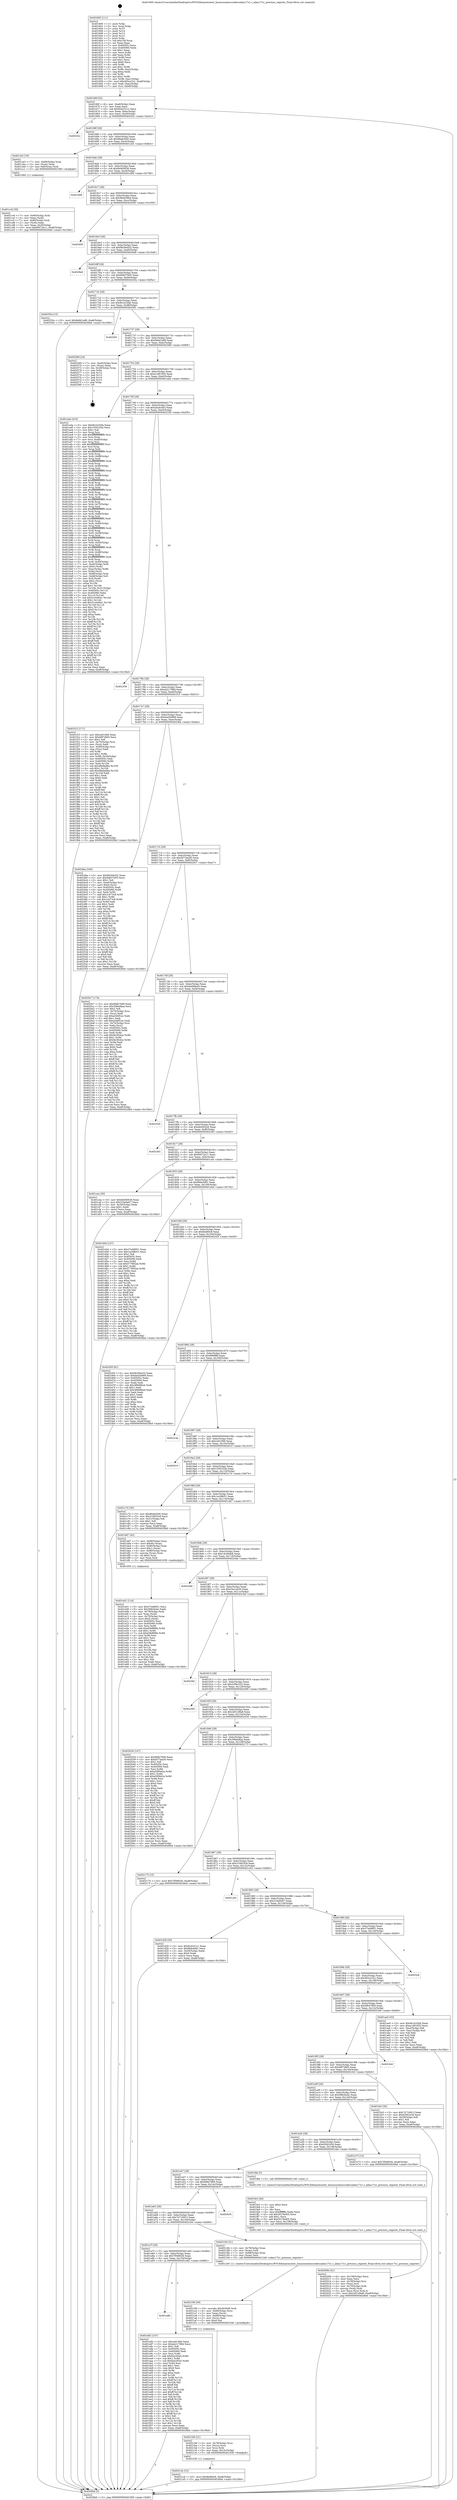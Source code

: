 digraph "0x401600" {
  label = "0x401600 (/mnt/c/Users/mathe/Desktop/tcc/POCII/binaries/extr_linuxsoundsoccodecsadau17x1.c_adau17x1_precious_register_Final-ollvm.out::main(0))"
  labelloc = "t"
  node[shape=record]

  Entry [label="",width=0.3,height=0.3,shape=circle,fillcolor=black,style=filled]
  "0x40166f" [label="{
     0x40166f [32]\l
     | [instrs]\l
     &nbsp;&nbsp;0x40166f \<+6\>: mov -0xa8(%rbp),%eax\l
     &nbsp;&nbsp;0x401675 \<+2\>: mov %eax,%ecx\l
     &nbsp;&nbsp;0x401677 \<+6\>: sub $0x82d331c1,%ecx\l
     &nbsp;&nbsp;0x40167d \<+6\>: mov %eax,-0xbc(%rbp)\l
     &nbsp;&nbsp;0x401683 \<+6\>: mov %ecx,-0xc0(%rbp)\l
     &nbsp;&nbsp;0x401689 \<+6\>: je 000000000040243c \<main+0xe3c\>\l
  }"]
  "0x40243c" [label="{
     0x40243c\l
  }", style=dashed]
  "0x40168f" [label="{
     0x40168f [28]\l
     | [instrs]\l
     &nbsp;&nbsp;0x40168f \<+5\>: jmp 0000000000401694 \<main+0x94\>\l
     &nbsp;&nbsp;0x401694 \<+6\>: mov -0xbc(%rbp),%eax\l
     &nbsp;&nbsp;0x40169a \<+5\>: sub $0x86a6c640,%eax\l
     &nbsp;&nbsp;0x40169f \<+6\>: mov %eax,-0xc4(%rbp)\l
     &nbsp;&nbsp;0x4016a5 \<+6\>: je 0000000000401cb3 \<main+0x6b3\>\l
  }"]
  Exit [label="",width=0.3,height=0.3,shape=circle,fillcolor=black,style=filled,peripheries=2]
  "0x401cb3" [label="{
     0x401cb3 [19]\l
     | [instrs]\l
     &nbsp;&nbsp;0x401cb3 \<+7\>: mov -0x98(%rbp),%rax\l
     &nbsp;&nbsp;0x401cba \<+3\>: mov (%rax),%rax\l
     &nbsp;&nbsp;0x401cbd \<+4\>: mov 0x8(%rax),%rdi\l
     &nbsp;&nbsp;0x401cc1 \<+5\>: call 0000000000401060 \<atoi@plt\>\l
     | [calls]\l
     &nbsp;&nbsp;0x401060 \{1\} (unknown)\l
  }"]
  "0x4016ab" [label="{
     0x4016ab [28]\l
     | [instrs]\l
     &nbsp;&nbsp;0x4016ab \<+5\>: jmp 00000000004016b0 \<main+0xb0\>\l
     &nbsp;&nbsp;0x4016b0 \<+6\>: mov -0xbc(%rbp),%eax\l
     &nbsp;&nbsp;0x4016b6 \<+5\>: sub $0x8d400636,%eax\l
     &nbsp;&nbsp;0x4016bb \<+6\>: mov %eax,-0xc8(%rbp)\l
     &nbsp;&nbsp;0x4016c1 \<+6\>: je 0000000000401d08 \<main+0x708\>\l
  }"]
  "0x4021cb" [label="{
     0x4021cb [15]\l
     | [instrs]\l
     &nbsp;&nbsp;0x4021cb \<+10\>: movl $0x8ed60c8,-0xa8(%rbp)\l
     &nbsp;&nbsp;0x4021d5 \<+5\>: jmp 00000000004026bd \<main+0x10bd\>\l
  }"]
  "0x401d08" [label="{
     0x401d08\l
  }", style=dashed]
  "0x4016c7" [label="{
     0x4016c7 [28]\l
     | [instrs]\l
     &nbsp;&nbsp;0x4016c7 \<+5\>: jmp 00000000004016cc \<main+0xcc\>\l
     &nbsp;&nbsp;0x4016cc \<+6\>: mov -0xbc(%rbp),%eax\l
     &nbsp;&nbsp;0x4016d2 \<+5\>: sub $0x964d3b64,%eax\l
     &nbsp;&nbsp;0x4016d7 \<+6\>: mov %eax,-0xcc(%rbp)\l
     &nbsp;&nbsp;0x4016dd \<+6\>: je 000000000040265f \<main+0x105f\>\l
  }"]
  "0x4021b6" [label="{
     0x4021b6 [21]\l
     | [instrs]\l
     &nbsp;&nbsp;0x4021b6 \<+4\>: mov -0x78(%rbp),%rcx\l
     &nbsp;&nbsp;0x4021ba \<+3\>: mov (%rcx),%rcx\l
     &nbsp;&nbsp;0x4021bd \<+3\>: mov %rcx,%rdi\l
     &nbsp;&nbsp;0x4021c0 \<+6\>: mov %eax,-0x15c(%rbp)\l
     &nbsp;&nbsp;0x4021c6 \<+5\>: call 0000000000401030 \<free@plt\>\l
     | [calls]\l
     &nbsp;&nbsp;0x401030 \{1\} (unknown)\l
  }"]
  "0x40265f" [label="{
     0x40265f\l
  }", style=dashed]
  "0x4016e3" [label="{
     0x4016e3 [28]\l
     | [instrs]\l
     &nbsp;&nbsp;0x4016e3 \<+5\>: jmp 00000000004016e8 \<main+0xe8\>\l
     &nbsp;&nbsp;0x4016e8 \<+6\>: mov -0xbc(%rbp),%eax\l
     &nbsp;&nbsp;0x4016ee \<+5\>: sub $0x9b394432,%eax\l
     &nbsp;&nbsp;0x4016f3 \<+6\>: mov %eax,-0xd0(%rbp)\l
     &nbsp;&nbsp;0x4016f9 \<+6\>: je 00000000004026a6 \<main+0x10a6\>\l
  }"]
  "0x402199" [label="{
     0x402199 [29]\l
     | [instrs]\l
     &nbsp;&nbsp;0x402199 \<+10\>: movabs $0x4030d6,%rdi\l
     &nbsp;&nbsp;0x4021a3 \<+4\>: mov -0x68(%rbp),%rcx\l
     &nbsp;&nbsp;0x4021a7 \<+2\>: mov %eax,(%rcx)\l
     &nbsp;&nbsp;0x4021a9 \<+4\>: mov -0x68(%rbp),%rcx\l
     &nbsp;&nbsp;0x4021ad \<+2\>: mov (%rcx),%esi\l
     &nbsp;&nbsp;0x4021af \<+2\>: mov $0x0,%al\l
     &nbsp;&nbsp;0x4021b1 \<+5\>: call 0000000000401040 \<printf@plt\>\l
     | [calls]\l
     &nbsp;&nbsp;0x401040 \{1\} (unknown)\l
  }"]
  "0x4026a6" [label="{
     0x4026a6\l
  }", style=dashed]
  "0x4016ff" [label="{
     0x4016ff [28]\l
     | [instrs]\l
     &nbsp;&nbsp;0x4016ff \<+5\>: jmp 0000000000401704 \<main+0x104\>\l
     &nbsp;&nbsp;0x401704 \<+6\>: mov -0xbc(%rbp),%eax\l
     &nbsp;&nbsp;0x40170a \<+5\>: sub $0x9d637b05,%eax\l
     &nbsp;&nbsp;0x40170f \<+6\>: mov %eax,-0xd4(%rbp)\l
     &nbsp;&nbsp;0x401715 \<+6\>: je 000000000040255a \<main+0xf5a\>\l
  }"]
  "0x40200b" [label="{
     0x40200b [41]\l
     | [instrs]\l
     &nbsp;&nbsp;0x40200b \<+6\>: mov -0x158(%rbp),%ecx\l
     &nbsp;&nbsp;0x402011 \<+3\>: imul %eax,%ecx\l
     &nbsp;&nbsp;0x402014 \<+4\>: mov -0x78(%rbp),%rsi\l
     &nbsp;&nbsp;0x402018 \<+3\>: mov (%rsi),%rsi\l
     &nbsp;&nbsp;0x40201b \<+4\>: mov -0x70(%rbp),%rdi\l
     &nbsp;&nbsp;0x40201f \<+3\>: movslq (%rdi),%rdi\l
     &nbsp;&nbsp;0x402022 \<+3\>: mov %ecx,(%rsi,%rdi,4)\l
     &nbsp;&nbsp;0x402025 \<+10\>: movl $0x2d51d9a8,-0xa8(%rbp)\l
     &nbsp;&nbsp;0x40202f \<+5\>: jmp 00000000004026bd \<main+0x10bd\>\l
  }"]
  "0x40255a" [label="{
     0x40255a [15]\l
     | [instrs]\l
     &nbsp;&nbsp;0x40255a \<+10\>: movl $0x9e9d1a98,-0xa8(%rbp)\l
     &nbsp;&nbsp;0x402564 \<+5\>: jmp 00000000004026bd \<main+0x10bd\>\l
  }"]
  "0x40171b" [label="{
     0x40171b [28]\l
     | [instrs]\l
     &nbsp;&nbsp;0x40171b \<+5\>: jmp 0000000000401720 \<main+0x120\>\l
     &nbsp;&nbsp;0x401720 \<+6\>: mov -0xbc(%rbp),%eax\l
     &nbsp;&nbsp;0x401726 \<+5\>: sub $0x9e1b32bb,%eax\l
     &nbsp;&nbsp;0x40172b \<+6\>: mov %eax,-0xd8(%rbp)\l
     &nbsp;&nbsp;0x401731 \<+6\>: je 0000000000402581 \<main+0xf81\>\l
  }"]
  "0x401fe3" [label="{
     0x401fe3 [40]\l
     | [instrs]\l
     &nbsp;&nbsp;0x401fe3 \<+5\>: mov $0x2,%ecx\l
     &nbsp;&nbsp;0x401fe8 \<+1\>: cltd\l
     &nbsp;&nbsp;0x401fe9 \<+2\>: idiv %ecx\l
     &nbsp;&nbsp;0x401feb \<+6\>: imul $0xfffffffe,%edx,%ecx\l
     &nbsp;&nbsp;0x401ff1 \<+6\>: sub $0x5015bd05,%ecx\l
     &nbsp;&nbsp;0x401ff7 \<+3\>: add $0x1,%ecx\l
     &nbsp;&nbsp;0x401ffa \<+6\>: add $0x5015bd05,%ecx\l
     &nbsp;&nbsp;0x402000 \<+6\>: mov %ecx,-0x158(%rbp)\l
     &nbsp;&nbsp;0x402006 \<+5\>: call 0000000000401160 \<next_i\>\l
     | [calls]\l
     &nbsp;&nbsp;0x401160 \{1\} (/mnt/c/Users/mathe/Desktop/tcc/POCII/binaries/extr_linuxsoundsoccodecsadau17x1.c_adau17x1_precious_register_Final-ollvm.out::next_i)\l
  }"]
  "0x402581" [label="{
     0x402581\l
  }", style=dashed]
  "0x401737" [label="{
     0x401737 [28]\l
     | [instrs]\l
     &nbsp;&nbsp;0x401737 \<+5\>: jmp 000000000040173c \<main+0x13c\>\l
     &nbsp;&nbsp;0x40173c \<+6\>: mov -0xbc(%rbp),%eax\l
     &nbsp;&nbsp;0x401742 \<+5\>: sub $0x9e9d1a98,%eax\l
     &nbsp;&nbsp;0x401747 \<+6\>: mov %eax,-0xdc(%rbp)\l
     &nbsp;&nbsp;0x40174d \<+6\>: je 0000000000402569 \<main+0xf69\>\l
  }"]
  "0x401a9b" [label="{
     0x401a9b\l
  }", style=dashed]
  "0x402569" [label="{
     0x402569 [24]\l
     | [instrs]\l
     &nbsp;&nbsp;0x402569 \<+7\>: mov -0xa0(%rbp),%rax\l
     &nbsp;&nbsp;0x402570 \<+2\>: mov (%rax),%eax\l
     &nbsp;&nbsp;0x402572 \<+4\>: lea -0x28(%rbp),%rsp\l
     &nbsp;&nbsp;0x402576 \<+1\>: pop %rbx\l
     &nbsp;&nbsp;0x402577 \<+2\>: pop %r12\l
     &nbsp;&nbsp;0x402579 \<+2\>: pop %r13\l
     &nbsp;&nbsp;0x40257b \<+2\>: pop %r14\l
     &nbsp;&nbsp;0x40257d \<+2\>: pop %r15\l
     &nbsp;&nbsp;0x40257f \<+1\>: pop %rbp\l
     &nbsp;&nbsp;0x402580 \<+1\>: ret\l
  }"]
  "0x401753" [label="{
     0x401753 [28]\l
     | [instrs]\l
     &nbsp;&nbsp;0x401753 \<+5\>: jmp 0000000000401758 \<main+0x158\>\l
     &nbsp;&nbsp;0x401758 \<+6\>: mov -0xbc(%rbp),%eax\l
     &nbsp;&nbsp;0x40175e \<+5\>: sub $0xa1d81655,%eax\l
     &nbsp;&nbsp;0x401763 \<+6\>: mov %eax,-0xe0(%rbp)\l
     &nbsp;&nbsp;0x401769 \<+6\>: je 0000000000401ada \<main+0x4da\>\l
  }"]
  "0x401e82" [label="{
     0x401e82 [147]\l
     | [instrs]\l
     &nbsp;&nbsp;0x401e82 \<+5\>: mov $0xce01066,%eax\l
     &nbsp;&nbsp;0x401e87 \<+5\>: mov $0xab21789d,%ecx\l
     &nbsp;&nbsp;0x401e8c \<+2\>: mov $0x1,%dl\l
     &nbsp;&nbsp;0x401e8e \<+7\>: mov 0x40505c,%esi\l
     &nbsp;&nbsp;0x401e95 \<+7\>: mov 0x405060,%edi\l
     &nbsp;&nbsp;0x401e9c \<+3\>: mov %esi,%r8d\l
     &nbsp;&nbsp;0x401e9f \<+7\>: add $0xfcbcd5a5,%r8d\l
     &nbsp;&nbsp;0x401ea6 \<+4\>: sub $0x1,%r8d\l
     &nbsp;&nbsp;0x401eaa \<+7\>: sub $0xfcbcd5a5,%r8d\l
     &nbsp;&nbsp;0x401eb1 \<+4\>: imul %r8d,%esi\l
     &nbsp;&nbsp;0x401eb5 \<+3\>: and $0x1,%esi\l
     &nbsp;&nbsp;0x401eb8 \<+3\>: cmp $0x0,%esi\l
     &nbsp;&nbsp;0x401ebb \<+4\>: sete %r9b\l
     &nbsp;&nbsp;0x401ebf \<+3\>: cmp $0xa,%edi\l
     &nbsp;&nbsp;0x401ec2 \<+4\>: setl %r10b\l
     &nbsp;&nbsp;0x401ec6 \<+3\>: mov %r9b,%r11b\l
     &nbsp;&nbsp;0x401ec9 \<+4\>: xor $0xff,%r11b\l
     &nbsp;&nbsp;0x401ecd \<+3\>: mov %r10b,%bl\l
     &nbsp;&nbsp;0x401ed0 \<+3\>: xor $0xff,%bl\l
     &nbsp;&nbsp;0x401ed3 \<+3\>: xor $0x1,%dl\l
     &nbsp;&nbsp;0x401ed6 \<+3\>: mov %r11b,%r14b\l
     &nbsp;&nbsp;0x401ed9 \<+4\>: and $0xff,%r14b\l
     &nbsp;&nbsp;0x401edd \<+3\>: and %dl,%r9b\l
     &nbsp;&nbsp;0x401ee0 \<+3\>: mov %bl,%r15b\l
     &nbsp;&nbsp;0x401ee3 \<+4\>: and $0xff,%r15b\l
     &nbsp;&nbsp;0x401ee7 \<+3\>: and %dl,%r10b\l
     &nbsp;&nbsp;0x401eea \<+3\>: or %r9b,%r14b\l
     &nbsp;&nbsp;0x401eed \<+3\>: or %r10b,%r15b\l
     &nbsp;&nbsp;0x401ef0 \<+3\>: xor %r15b,%r14b\l
     &nbsp;&nbsp;0x401ef3 \<+3\>: or %bl,%r11b\l
     &nbsp;&nbsp;0x401ef6 \<+4\>: xor $0xff,%r11b\l
     &nbsp;&nbsp;0x401efa \<+3\>: or $0x1,%dl\l
     &nbsp;&nbsp;0x401efd \<+3\>: and %dl,%r11b\l
     &nbsp;&nbsp;0x401f00 \<+3\>: or %r11b,%r14b\l
     &nbsp;&nbsp;0x401f03 \<+4\>: test $0x1,%r14b\l
     &nbsp;&nbsp;0x401f07 \<+3\>: cmovne %ecx,%eax\l
     &nbsp;&nbsp;0x401f0a \<+6\>: mov %eax,-0xa8(%rbp)\l
     &nbsp;&nbsp;0x401f10 \<+5\>: jmp 00000000004026bd \<main+0x10bd\>\l
  }"]
  "0x401ada" [label="{
     0x401ada [410]\l
     | [instrs]\l
     &nbsp;&nbsp;0x401ada \<+5\>: mov $0x9e1b32bb,%eax\l
     &nbsp;&nbsp;0x401adf \<+5\>: mov $0x1550102b,%ecx\l
     &nbsp;&nbsp;0x401ae4 \<+2\>: mov $0x1,%dl\l
     &nbsp;&nbsp;0x401ae6 \<+3\>: mov %rsp,%rsi\l
     &nbsp;&nbsp;0x401ae9 \<+4\>: add $0xfffffffffffffff0,%rsi\l
     &nbsp;&nbsp;0x401aed \<+3\>: mov %rsi,%rsp\l
     &nbsp;&nbsp;0x401af0 \<+7\>: mov %rsi,-0xa0(%rbp)\l
     &nbsp;&nbsp;0x401af7 \<+3\>: mov %rsp,%rsi\l
     &nbsp;&nbsp;0x401afa \<+4\>: add $0xfffffffffffffff0,%rsi\l
     &nbsp;&nbsp;0x401afe \<+3\>: mov %rsi,%rsp\l
     &nbsp;&nbsp;0x401b01 \<+3\>: mov %rsp,%rdi\l
     &nbsp;&nbsp;0x401b04 \<+4\>: add $0xfffffffffffffff0,%rdi\l
     &nbsp;&nbsp;0x401b08 \<+3\>: mov %rdi,%rsp\l
     &nbsp;&nbsp;0x401b0b \<+7\>: mov %rdi,-0x98(%rbp)\l
     &nbsp;&nbsp;0x401b12 \<+3\>: mov %rsp,%rdi\l
     &nbsp;&nbsp;0x401b15 \<+4\>: add $0xfffffffffffffff0,%rdi\l
     &nbsp;&nbsp;0x401b19 \<+3\>: mov %rdi,%rsp\l
     &nbsp;&nbsp;0x401b1c \<+7\>: mov %rdi,-0x90(%rbp)\l
     &nbsp;&nbsp;0x401b23 \<+3\>: mov %rsp,%rdi\l
     &nbsp;&nbsp;0x401b26 \<+4\>: add $0xfffffffffffffff0,%rdi\l
     &nbsp;&nbsp;0x401b2a \<+3\>: mov %rdi,%rsp\l
     &nbsp;&nbsp;0x401b2d \<+7\>: mov %rdi,-0x88(%rbp)\l
     &nbsp;&nbsp;0x401b34 \<+3\>: mov %rsp,%rdi\l
     &nbsp;&nbsp;0x401b37 \<+4\>: add $0xfffffffffffffff0,%rdi\l
     &nbsp;&nbsp;0x401b3b \<+3\>: mov %rdi,%rsp\l
     &nbsp;&nbsp;0x401b3e \<+4\>: mov %rdi,-0x80(%rbp)\l
     &nbsp;&nbsp;0x401b42 \<+3\>: mov %rsp,%rdi\l
     &nbsp;&nbsp;0x401b45 \<+4\>: add $0xfffffffffffffff0,%rdi\l
     &nbsp;&nbsp;0x401b49 \<+3\>: mov %rdi,%rsp\l
     &nbsp;&nbsp;0x401b4c \<+4\>: mov %rdi,-0x78(%rbp)\l
     &nbsp;&nbsp;0x401b50 \<+3\>: mov %rsp,%rdi\l
     &nbsp;&nbsp;0x401b53 \<+4\>: add $0xfffffffffffffff0,%rdi\l
     &nbsp;&nbsp;0x401b57 \<+3\>: mov %rdi,%rsp\l
     &nbsp;&nbsp;0x401b5a \<+4\>: mov %rdi,-0x70(%rbp)\l
     &nbsp;&nbsp;0x401b5e \<+3\>: mov %rsp,%rdi\l
     &nbsp;&nbsp;0x401b61 \<+4\>: add $0xfffffffffffffff0,%rdi\l
     &nbsp;&nbsp;0x401b65 \<+3\>: mov %rdi,%rsp\l
     &nbsp;&nbsp;0x401b68 \<+4\>: mov %rdi,-0x68(%rbp)\l
     &nbsp;&nbsp;0x401b6c \<+3\>: mov %rsp,%rdi\l
     &nbsp;&nbsp;0x401b6f \<+4\>: add $0xfffffffffffffff0,%rdi\l
     &nbsp;&nbsp;0x401b73 \<+3\>: mov %rdi,%rsp\l
     &nbsp;&nbsp;0x401b76 \<+4\>: mov %rdi,-0x60(%rbp)\l
     &nbsp;&nbsp;0x401b7a \<+3\>: mov %rsp,%rdi\l
     &nbsp;&nbsp;0x401b7d \<+4\>: add $0xfffffffffffffff0,%rdi\l
     &nbsp;&nbsp;0x401b81 \<+3\>: mov %rdi,%rsp\l
     &nbsp;&nbsp;0x401b84 \<+4\>: mov %rdi,-0x58(%rbp)\l
     &nbsp;&nbsp;0x401b88 \<+3\>: mov %rsp,%rdi\l
     &nbsp;&nbsp;0x401b8b \<+4\>: add $0xfffffffffffffff0,%rdi\l
     &nbsp;&nbsp;0x401b8f \<+3\>: mov %rdi,%rsp\l
     &nbsp;&nbsp;0x401b92 \<+4\>: mov %rdi,-0x50(%rbp)\l
     &nbsp;&nbsp;0x401b96 \<+3\>: mov %rsp,%rdi\l
     &nbsp;&nbsp;0x401b99 \<+4\>: add $0xfffffffffffffff0,%rdi\l
     &nbsp;&nbsp;0x401b9d \<+3\>: mov %rdi,%rsp\l
     &nbsp;&nbsp;0x401ba0 \<+4\>: mov %rdi,-0x48(%rbp)\l
     &nbsp;&nbsp;0x401ba4 \<+3\>: mov %rsp,%rdi\l
     &nbsp;&nbsp;0x401ba7 \<+4\>: add $0xfffffffffffffff0,%rdi\l
     &nbsp;&nbsp;0x401bab \<+3\>: mov %rdi,%rsp\l
     &nbsp;&nbsp;0x401bae \<+4\>: mov %rdi,-0x40(%rbp)\l
     &nbsp;&nbsp;0x401bb2 \<+7\>: mov -0xa0(%rbp),%rdi\l
     &nbsp;&nbsp;0x401bb9 \<+6\>: movl $0x0,(%rdi)\l
     &nbsp;&nbsp;0x401bbf \<+7\>: mov -0xac(%rbp),%r8d\l
     &nbsp;&nbsp;0x401bc6 \<+3\>: mov %r8d,(%rsi)\l
     &nbsp;&nbsp;0x401bc9 \<+7\>: mov -0x98(%rbp),%rdi\l
     &nbsp;&nbsp;0x401bd0 \<+7\>: mov -0xb8(%rbp),%r9\l
     &nbsp;&nbsp;0x401bd7 \<+3\>: mov %r9,(%rdi)\l
     &nbsp;&nbsp;0x401bda \<+3\>: cmpl $0x2,(%rsi)\l
     &nbsp;&nbsp;0x401bdd \<+4\>: setne %r10b\l
     &nbsp;&nbsp;0x401be1 \<+4\>: and $0x1,%r10b\l
     &nbsp;&nbsp;0x401be5 \<+4\>: mov %r10b,-0x31(%rbp)\l
     &nbsp;&nbsp;0x401be9 \<+8\>: mov 0x40505c,%r11d\l
     &nbsp;&nbsp;0x401bf1 \<+7\>: mov 0x405060,%ebx\l
     &nbsp;&nbsp;0x401bf8 \<+3\>: mov %r11d,%r14d\l
     &nbsp;&nbsp;0x401bfb \<+7\>: sub $0x51e44641,%r14d\l
     &nbsp;&nbsp;0x401c02 \<+4\>: sub $0x1,%r14d\l
     &nbsp;&nbsp;0x401c06 \<+7\>: add $0x51e44641,%r14d\l
     &nbsp;&nbsp;0x401c0d \<+4\>: imul %r14d,%r11d\l
     &nbsp;&nbsp;0x401c11 \<+4\>: and $0x1,%r11d\l
     &nbsp;&nbsp;0x401c15 \<+4\>: cmp $0x0,%r11d\l
     &nbsp;&nbsp;0x401c19 \<+4\>: sete %r10b\l
     &nbsp;&nbsp;0x401c1d \<+3\>: cmp $0xa,%ebx\l
     &nbsp;&nbsp;0x401c20 \<+4\>: setl %r15b\l
     &nbsp;&nbsp;0x401c24 \<+3\>: mov %r10b,%r12b\l
     &nbsp;&nbsp;0x401c27 \<+4\>: xor $0xff,%r12b\l
     &nbsp;&nbsp;0x401c2b \<+3\>: mov %r15b,%r13b\l
     &nbsp;&nbsp;0x401c2e \<+4\>: xor $0xff,%r13b\l
     &nbsp;&nbsp;0x401c32 \<+3\>: xor $0x1,%dl\l
     &nbsp;&nbsp;0x401c35 \<+3\>: mov %r12b,%sil\l
     &nbsp;&nbsp;0x401c38 \<+4\>: and $0xff,%sil\l
     &nbsp;&nbsp;0x401c3c \<+3\>: and %dl,%r10b\l
     &nbsp;&nbsp;0x401c3f \<+3\>: mov %r13b,%dil\l
     &nbsp;&nbsp;0x401c42 \<+4\>: and $0xff,%dil\l
     &nbsp;&nbsp;0x401c46 \<+3\>: and %dl,%r15b\l
     &nbsp;&nbsp;0x401c49 \<+3\>: or %r10b,%sil\l
     &nbsp;&nbsp;0x401c4c \<+3\>: or %r15b,%dil\l
     &nbsp;&nbsp;0x401c4f \<+3\>: xor %dil,%sil\l
     &nbsp;&nbsp;0x401c52 \<+3\>: or %r13b,%r12b\l
     &nbsp;&nbsp;0x401c55 \<+4\>: xor $0xff,%r12b\l
     &nbsp;&nbsp;0x401c59 \<+3\>: or $0x1,%dl\l
     &nbsp;&nbsp;0x401c5c \<+3\>: and %dl,%r12b\l
     &nbsp;&nbsp;0x401c5f \<+3\>: or %r12b,%sil\l
     &nbsp;&nbsp;0x401c62 \<+4\>: test $0x1,%sil\l
     &nbsp;&nbsp;0x401c66 \<+3\>: cmovne %ecx,%eax\l
     &nbsp;&nbsp;0x401c69 \<+6\>: mov %eax,-0xa8(%rbp)\l
     &nbsp;&nbsp;0x401c6f \<+5\>: jmp 00000000004026bd \<main+0x10bd\>\l
  }"]
  "0x40176f" [label="{
     0x40176f [28]\l
     | [instrs]\l
     &nbsp;&nbsp;0x40176f \<+5\>: jmp 0000000000401774 \<main+0x174\>\l
     &nbsp;&nbsp;0x401774 \<+6\>: mov -0xbc(%rbp),%eax\l
     &nbsp;&nbsp;0x40177a \<+5\>: sub $0xa5a4ceb3,%eax\l
     &nbsp;&nbsp;0x40177f \<+6\>: mov %eax,-0xe4(%rbp)\l
     &nbsp;&nbsp;0x401785 \<+6\>: je 0000000000402336 \<main+0xd36\>\l
  }"]
  "0x401a7f" [label="{
     0x401a7f [28]\l
     | [instrs]\l
     &nbsp;&nbsp;0x401a7f \<+5\>: jmp 0000000000401a84 \<main+0x484\>\l
     &nbsp;&nbsp;0x401a84 \<+6\>: mov -0xbc(%rbp),%eax\l
     &nbsp;&nbsp;0x401a8a \<+5\>: sub $0x7f568026,%eax\l
     &nbsp;&nbsp;0x401a8f \<+6\>: mov %eax,-0x154(%rbp)\l
     &nbsp;&nbsp;0x401a95 \<+6\>: je 0000000000401e82 \<main+0x882\>\l
  }"]
  "0x402336" [label="{
     0x402336\l
  }", style=dashed]
  "0x40178b" [label="{
     0x40178b [28]\l
     | [instrs]\l
     &nbsp;&nbsp;0x40178b \<+5\>: jmp 0000000000401790 \<main+0x190\>\l
     &nbsp;&nbsp;0x401790 \<+6\>: mov -0xbc(%rbp),%eax\l
     &nbsp;&nbsp;0x401796 \<+5\>: sub $0xab21789d,%eax\l
     &nbsp;&nbsp;0x40179b \<+6\>: mov %eax,-0xe8(%rbp)\l
     &nbsp;&nbsp;0x4017a1 \<+6\>: je 0000000000401f15 \<main+0x915\>\l
  }"]
  "0x402184" [label="{
     0x402184 [21]\l
     | [instrs]\l
     &nbsp;&nbsp;0x402184 \<+4\>: mov -0x78(%rbp),%rax\l
     &nbsp;&nbsp;0x402188 \<+3\>: mov (%rax),%rdi\l
     &nbsp;&nbsp;0x40218b \<+7\>: mov -0x88(%rbp),%rax\l
     &nbsp;&nbsp;0x402192 \<+2\>: mov (%rax),%esi\l
     &nbsp;&nbsp;0x402194 \<+5\>: call 0000000000401240 \<adau17x1_precious_register\>\l
     | [calls]\l
     &nbsp;&nbsp;0x401240 \{1\} (/mnt/c/Users/mathe/Desktop/tcc/POCII/binaries/extr_linuxsoundsoccodecsadau17x1.c_adau17x1_precious_register_Final-ollvm.out::adau17x1_precious_register)\l
  }"]
  "0x401f15" [label="{
     0x401f15 [171]\l
     | [instrs]\l
     &nbsp;&nbsp;0x401f15 \<+5\>: mov $0xce01066,%eax\l
     &nbsp;&nbsp;0x401f1a \<+5\>: mov $0x4f97dbf3,%ecx\l
     &nbsp;&nbsp;0x401f1f \<+2\>: mov $0x1,%dl\l
     &nbsp;&nbsp;0x401f21 \<+4\>: mov -0x70(%rbp),%rsi\l
     &nbsp;&nbsp;0x401f25 \<+2\>: mov (%rsi),%edi\l
     &nbsp;&nbsp;0x401f27 \<+4\>: mov -0x80(%rbp),%rsi\l
     &nbsp;&nbsp;0x401f2b \<+2\>: cmp (%rsi),%edi\l
     &nbsp;&nbsp;0x401f2d \<+4\>: setl %r8b\l
     &nbsp;&nbsp;0x401f31 \<+4\>: and $0x1,%r8b\l
     &nbsp;&nbsp;0x401f35 \<+4\>: mov %r8b,-0x29(%rbp)\l
     &nbsp;&nbsp;0x401f39 \<+7\>: mov 0x40505c,%edi\l
     &nbsp;&nbsp;0x401f40 \<+8\>: mov 0x405060,%r9d\l
     &nbsp;&nbsp;0x401f48 \<+3\>: mov %edi,%r10d\l
     &nbsp;&nbsp;0x401f4b \<+7\>: sub $0x48a9adba,%r10d\l
     &nbsp;&nbsp;0x401f52 \<+4\>: sub $0x1,%r10d\l
     &nbsp;&nbsp;0x401f56 \<+7\>: add $0x48a9adba,%r10d\l
     &nbsp;&nbsp;0x401f5d \<+4\>: imul %r10d,%edi\l
     &nbsp;&nbsp;0x401f61 \<+3\>: and $0x1,%edi\l
     &nbsp;&nbsp;0x401f64 \<+3\>: cmp $0x0,%edi\l
     &nbsp;&nbsp;0x401f67 \<+4\>: sete %r8b\l
     &nbsp;&nbsp;0x401f6b \<+4\>: cmp $0xa,%r9d\l
     &nbsp;&nbsp;0x401f6f \<+4\>: setl %r11b\l
     &nbsp;&nbsp;0x401f73 \<+3\>: mov %r8b,%bl\l
     &nbsp;&nbsp;0x401f76 \<+3\>: xor $0xff,%bl\l
     &nbsp;&nbsp;0x401f79 \<+3\>: mov %r11b,%r14b\l
     &nbsp;&nbsp;0x401f7c \<+4\>: xor $0xff,%r14b\l
     &nbsp;&nbsp;0x401f80 \<+3\>: xor $0x1,%dl\l
     &nbsp;&nbsp;0x401f83 \<+3\>: mov %bl,%r15b\l
     &nbsp;&nbsp;0x401f86 \<+4\>: and $0xff,%r15b\l
     &nbsp;&nbsp;0x401f8a \<+3\>: and %dl,%r8b\l
     &nbsp;&nbsp;0x401f8d \<+3\>: mov %r14b,%r12b\l
     &nbsp;&nbsp;0x401f90 \<+4\>: and $0xff,%r12b\l
     &nbsp;&nbsp;0x401f94 \<+3\>: and %dl,%r11b\l
     &nbsp;&nbsp;0x401f97 \<+3\>: or %r8b,%r15b\l
     &nbsp;&nbsp;0x401f9a \<+3\>: or %r11b,%r12b\l
     &nbsp;&nbsp;0x401f9d \<+3\>: xor %r12b,%r15b\l
     &nbsp;&nbsp;0x401fa0 \<+3\>: or %r14b,%bl\l
     &nbsp;&nbsp;0x401fa3 \<+3\>: xor $0xff,%bl\l
     &nbsp;&nbsp;0x401fa6 \<+3\>: or $0x1,%dl\l
     &nbsp;&nbsp;0x401fa9 \<+2\>: and %dl,%bl\l
     &nbsp;&nbsp;0x401fab \<+3\>: or %bl,%r15b\l
     &nbsp;&nbsp;0x401fae \<+4\>: test $0x1,%r15b\l
     &nbsp;&nbsp;0x401fb2 \<+3\>: cmovne %ecx,%eax\l
     &nbsp;&nbsp;0x401fb5 \<+6\>: mov %eax,-0xa8(%rbp)\l
     &nbsp;&nbsp;0x401fbb \<+5\>: jmp 00000000004026bd \<main+0x10bd\>\l
  }"]
  "0x4017a7" [label="{
     0x4017a7 [28]\l
     | [instrs]\l
     &nbsp;&nbsp;0x4017a7 \<+5\>: jmp 00000000004017ac \<main+0x1ac\>\l
     &nbsp;&nbsp;0x4017ac \<+6\>: mov -0xbc(%rbp),%eax\l
     &nbsp;&nbsp;0x4017b2 \<+5\>: sub $0xbed3d069,%eax\l
     &nbsp;&nbsp;0x4017b7 \<+6\>: mov %eax,-0xec(%rbp)\l
     &nbsp;&nbsp;0x4017bd \<+6\>: je 00000000004024ba \<main+0xeba\>\l
  }"]
  "0x401a63" [label="{
     0x401a63 [28]\l
     | [instrs]\l
     &nbsp;&nbsp;0x401a63 \<+5\>: jmp 0000000000401a68 \<main+0x468\>\l
     &nbsp;&nbsp;0x401a68 \<+6\>: mov -0xbc(%rbp),%eax\l
     &nbsp;&nbsp;0x401a6e \<+5\>: sub $0x74716913,%eax\l
     &nbsp;&nbsp;0x401a73 \<+6\>: mov %eax,-0x150(%rbp)\l
     &nbsp;&nbsp;0x401a79 \<+6\>: je 0000000000402184 \<main+0xb84\>\l
  }"]
  "0x4024ba" [label="{
     0x4024ba [160]\l
     | [instrs]\l
     &nbsp;&nbsp;0x4024ba \<+5\>: mov $0x9b394432,%eax\l
     &nbsp;&nbsp;0x4024bf \<+5\>: mov $0x9d637b05,%ecx\l
     &nbsp;&nbsp;0x4024c4 \<+2\>: mov $0x1,%dl\l
     &nbsp;&nbsp;0x4024c6 \<+7\>: mov -0xa0(%rbp),%rsi\l
     &nbsp;&nbsp;0x4024cd \<+6\>: movl $0x0,(%rsi)\l
     &nbsp;&nbsp;0x4024d3 \<+7\>: mov 0x40505c,%edi\l
     &nbsp;&nbsp;0x4024da \<+8\>: mov 0x405060,%r8d\l
     &nbsp;&nbsp;0x4024e2 \<+3\>: mov %edi,%r9d\l
     &nbsp;&nbsp;0x4024e5 \<+7\>: add $0x1cb73c8,%r9d\l
     &nbsp;&nbsp;0x4024ec \<+4\>: sub $0x1,%r9d\l
     &nbsp;&nbsp;0x4024f0 \<+7\>: sub $0x1cb73c8,%r9d\l
     &nbsp;&nbsp;0x4024f7 \<+4\>: imul %r9d,%edi\l
     &nbsp;&nbsp;0x4024fb \<+3\>: and $0x1,%edi\l
     &nbsp;&nbsp;0x4024fe \<+3\>: cmp $0x0,%edi\l
     &nbsp;&nbsp;0x402501 \<+4\>: sete %r10b\l
     &nbsp;&nbsp;0x402505 \<+4\>: cmp $0xa,%r8d\l
     &nbsp;&nbsp;0x402509 \<+4\>: setl %r11b\l
     &nbsp;&nbsp;0x40250d \<+3\>: mov %r10b,%bl\l
     &nbsp;&nbsp;0x402510 \<+3\>: xor $0xff,%bl\l
     &nbsp;&nbsp;0x402513 \<+3\>: mov %r11b,%r14b\l
     &nbsp;&nbsp;0x402516 \<+4\>: xor $0xff,%r14b\l
     &nbsp;&nbsp;0x40251a \<+3\>: xor $0x0,%dl\l
     &nbsp;&nbsp;0x40251d \<+3\>: mov %bl,%r15b\l
     &nbsp;&nbsp;0x402520 \<+4\>: and $0x0,%r15b\l
     &nbsp;&nbsp;0x402524 \<+3\>: and %dl,%r10b\l
     &nbsp;&nbsp;0x402527 \<+3\>: mov %r14b,%r12b\l
     &nbsp;&nbsp;0x40252a \<+4\>: and $0x0,%r12b\l
     &nbsp;&nbsp;0x40252e \<+3\>: and %dl,%r11b\l
     &nbsp;&nbsp;0x402531 \<+3\>: or %r10b,%r15b\l
     &nbsp;&nbsp;0x402534 \<+3\>: or %r11b,%r12b\l
     &nbsp;&nbsp;0x402537 \<+3\>: xor %r12b,%r15b\l
     &nbsp;&nbsp;0x40253a \<+3\>: or %r14b,%bl\l
     &nbsp;&nbsp;0x40253d \<+3\>: xor $0xff,%bl\l
     &nbsp;&nbsp;0x402540 \<+3\>: or $0x0,%dl\l
     &nbsp;&nbsp;0x402543 \<+2\>: and %dl,%bl\l
     &nbsp;&nbsp;0x402545 \<+3\>: or %bl,%r15b\l
     &nbsp;&nbsp;0x402548 \<+4\>: test $0x1,%r15b\l
     &nbsp;&nbsp;0x40254c \<+3\>: cmovne %ecx,%eax\l
     &nbsp;&nbsp;0x40254f \<+6\>: mov %eax,-0xa8(%rbp)\l
     &nbsp;&nbsp;0x402555 \<+5\>: jmp 00000000004026bd \<main+0x10bd\>\l
  }"]
  "0x4017c3" [label="{
     0x4017c3 [28]\l
     | [instrs]\l
     &nbsp;&nbsp;0x4017c3 \<+5\>: jmp 00000000004017c8 \<main+0x1c8\>\l
     &nbsp;&nbsp;0x4017c8 \<+6\>: mov -0xbc(%rbp),%eax\l
     &nbsp;&nbsp;0x4017ce \<+5\>: sub $0xd573aa30,%eax\l
     &nbsp;&nbsp;0x4017d3 \<+6\>: mov %eax,-0xf0(%rbp)\l
     &nbsp;&nbsp;0x4017d9 \<+6\>: je 00000000004020c7 \<main+0xac7\>\l
  }"]
  "0x402635" [label="{
     0x402635\l
  }", style=dashed]
  "0x4020c7" [label="{
     0x4020c7 [174]\l
     | [instrs]\l
     &nbsp;&nbsp;0x4020c7 \<+5\>: mov $0x6fdb7699,%eax\l
     &nbsp;&nbsp;0x4020cc \<+5\>: mov $0x306e08aa,%ecx\l
     &nbsp;&nbsp;0x4020d1 \<+2\>: mov $0x1,%dl\l
     &nbsp;&nbsp;0x4020d3 \<+4\>: mov -0x70(%rbp),%rsi\l
     &nbsp;&nbsp;0x4020d7 \<+2\>: mov (%rsi),%edi\l
     &nbsp;&nbsp;0x4020d9 \<+6\>: sub $0xa546f1ec,%edi\l
     &nbsp;&nbsp;0x4020df \<+3\>: add $0x1,%edi\l
     &nbsp;&nbsp;0x4020e2 \<+6\>: add $0xa546f1ec,%edi\l
     &nbsp;&nbsp;0x4020e8 \<+4\>: mov -0x70(%rbp),%rsi\l
     &nbsp;&nbsp;0x4020ec \<+2\>: mov %edi,(%rsi)\l
     &nbsp;&nbsp;0x4020ee \<+7\>: mov 0x40505c,%edi\l
     &nbsp;&nbsp;0x4020f5 \<+8\>: mov 0x405060,%r8d\l
     &nbsp;&nbsp;0x4020fd \<+3\>: mov %edi,%r9d\l
     &nbsp;&nbsp;0x402100 \<+7\>: add $0x9e3f2dce,%r9d\l
     &nbsp;&nbsp;0x402107 \<+4\>: sub $0x1,%r9d\l
     &nbsp;&nbsp;0x40210b \<+7\>: sub $0x9e3f2dce,%r9d\l
     &nbsp;&nbsp;0x402112 \<+4\>: imul %r9d,%edi\l
     &nbsp;&nbsp;0x402116 \<+3\>: and $0x1,%edi\l
     &nbsp;&nbsp;0x402119 \<+3\>: cmp $0x0,%edi\l
     &nbsp;&nbsp;0x40211c \<+4\>: sete %r10b\l
     &nbsp;&nbsp;0x402120 \<+4\>: cmp $0xa,%r8d\l
     &nbsp;&nbsp;0x402124 \<+4\>: setl %r11b\l
     &nbsp;&nbsp;0x402128 \<+3\>: mov %r10b,%bl\l
     &nbsp;&nbsp;0x40212b \<+3\>: xor $0xff,%bl\l
     &nbsp;&nbsp;0x40212e \<+3\>: mov %r11b,%r14b\l
     &nbsp;&nbsp;0x402131 \<+4\>: xor $0xff,%r14b\l
     &nbsp;&nbsp;0x402135 \<+3\>: xor $0x1,%dl\l
     &nbsp;&nbsp;0x402138 \<+3\>: mov %bl,%r15b\l
     &nbsp;&nbsp;0x40213b \<+4\>: and $0xff,%r15b\l
     &nbsp;&nbsp;0x40213f \<+3\>: and %dl,%r10b\l
     &nbsp;&nbsp;0x402142 \<+3\>: mov %r14b,%r12b\l
     &nbsp;&nbsp;0x402145 \<+4\>: and $0xff,%r12b\l
     &nbsp;&nbsp;0x402149 \<+3\>: and %dl,%r11b\l
     &nbsp;&nbsp;0x40214c \<+3\>: or %r10b,%r15b\l
     &nbsp;&nbsp;0x40214f \<+3\>: or %r11b,%r12b\l
     &nbsp;&nbsp;0x402152 \<+3\>: xor %r12b,%r15b\l
     &nbsp;&nbsp;0x402155 \<+3\>: or %r14b,%bl\l
     &nbsp;&nbsp;0x402158 \<+3\>: xor $0xff,%bl\l
     &nbsp;&nbsp;0x40215b \<+3\>: or $0x1,%dl\l
     &nbsp;&nbsp;0x40215e \<+2\>: and %dl,%bl\l
     &nbsp;&nbsp;0x402160 \<+3\>: or %bl,%r15b\l
     &nbsp;&nbsp;0x402163 \<+4\>: test $0x1,%r15b\l
     &nbsp;&nbsp;0x402167 \<+3\>: cmovne %ecx,%eax\l
     &nbsp;&nbsp;0x40216a \<+6\>: mov %eax,-0xa8(%rbp)\l
     &nbsp;&nbsp;0x402170 \<+5\>: jmp 00000000004026bd \<main+0x10bd\>\l
  }"]
  "0x4017df" [label="{
     0x4017df [28]\l
     | [instrs]\l
     &nbsp;&nbsp;0x4017df \<+5\>: jmp 00000000004017e4 \<main+0x1e4\>\l
     &nbsp;&nbsp;0x4017e4 \<+6\>: mov -0xbc(%rbp),%eax\l
     &nbsp;&nbsp;0x4017ea \<+5\>: sub $0xda068e45,%eax\l
     &nbsp;&nbsp;0x4017ef \<+6\>: mov %eax,-0xf4(%rbp)\l
     &nbsp;&nbsp;0x4017f5 \<+6\>: je 0000000000402345 \<main+0xd45\>\l
  }"]
  "0x401a47" [label="{
     0x401a47 [28]\l
     | [instrs]\l
     &nbsp;&nbsp;0x401a47 \<+5\>: jmp 0000000000401a4c \<main+0x44c\>\l
     &nbsp;&nbsp;0x401a4c \<+6\>: mov -0xbc(%rbp),%eax\l
     &nbsp;&nbsp;0x401a52 \<+5\>: sub $0x6fdb7699,%eax\l
     &nbsp;&nbsp;0x401a57 \<+6\>: mov %eax,-0x14c(%rbp)\l
     &nbsp;&nbsp;0x401a5d \<+6\>: je 0000000000402635 \<main+0x1035\>\l
  }"]
  "0x402345" [label="{
     0x402345\l
  }", style=dashed]
  "0x4017fb" [label="{
     0x4017fb [28]\l
     | [instrs]\l
     &nbsp;&nbsp;0x4017fb \<+5\>: jmp 0000000000401800 \<main+0x200\>\l
     &nbsp;&nbsp;0x401800 \<+6\>: mov -0xbc(%rbp),%eax\l
     &nbsp;&nbsp;0x401806 \<+5\>: sub $0xeb4562c6,%eax\l
     &nbsp;&nbsp;0x40180b \<+6\>: mov %eax,-0xf8(%rbp)\l
     &nbsp;&nbsp;0x401811 \<+6\>: je 0000000000402263 \<main+0xc63\>\l
  }"]
  "0x401fde" [label="{
     0x401fde [5]\l
     | [instrs]\l
     &nbsp;&nbsp;0x401fde \<+5\>: call 0000000000401160 \<next_i\>\l
     | [calls]\l
     &nbsp;&nbsp;0x401160 \{1\} (/mnt/c/Users/mathe/Desktop/tcc/POCII/binaries/extr_linuxsoundsoccodecsadau17x1.c_adau17x1_precious_register_Final-ollvm.out::next_i)\l
  }"]
  "0x402263" [label="{
     0x402263\l
  }", style=dashed]
  "0x401817" [label="{
     0x401817 [28]\l
     | [instrs]\l
     &nbsp;&nbsp;0x401817 \<+5\>: jmp 000000000040181c \<main+0x21c\>\l
     &nbsp;&nbsp;0x40181c \<+6\>: mov -0xbc(%rbp),%eax\l
     &nbsp;&nbsp;0x401822 \<+5\>: sub $0xf0072e11,%eax\l
     &nbsp;&nbsp;0x401827 \<+6\>: mov %eax,-0xfc(%rbp)\l
     &nbsp;&nbsp;0x40182d \<+6\>: je 0000000000401cea \<main+0x6ea\>\l
  }"]
  "0x401a2b" [label="{
     0x401a2b [28]\l
     | [instrs]\l
     &nbsp;&nbsp;0x401a2b \<+5\>: jmp 0000000000401a30 \<main+0x430\>\l
     &nbsp;&nbsp;0x401a30 \<+6\>: mov -0xbc(%rbp),%eax\l
     &nbsp;&nbsp;0x401a36 \<+5\>: sub $0x62f4243d,%eax\l
     &nbsp;&nbsp;0x401a3b \<+6\>: mov %eax,-0x148(%rbp)\l
     &nbsp;&nbsp;0x401a41 \<+6\>: je 0000000000401fde \<main+0x9de\>\l
  }"]
  "0x401cea" [label="{
     0x401cea [30]\l
     | [instrs]\l
     &nbsp;&nbsp;0x401cea \<+5\>: mov $0x8d400636,%eax\l
     &nbsp;&nbsp;0x401cef \<+5\>: mov $0x31be6e07,%ecx\l
     &nbsp;&nbsp;0x401cf4 \<+3\>: mov -0x30(%rbp),%edx\l
     &nbsp;&nbsp;0x401cf7 \<+3\>: cmp $0x1,%edx\l
     &nbsp;&nbsp;0x401cfa \<+3\>: cmovl %ecx,%eax\l
     &nbsp;&nbsp;0x401cfd \<+6\>: mov %eax,-0xa8(%rbp)\l
     &nbsp;&nbsp;0x401d03 \<+5\>: jmp 00000000004026bd \<main+0x10bd\>\l
  }"]
  "0x401833" [label="{
     0x401833 [28]\l
     | [instrs]\l
     &nbsp;&nbsp;0x401833 \<+5\>: jmp 0000000000401838 \<main+0x238\>\l
     &nbsp;&nbsp;0x401838 \<+6\>: mov -0xbc(%rbp),%eax\l
     &nbsp;&nbsp;0x40183e \<+5\>: sub $0xf8de4081,%eax\l
     &nbsp;&nbsp;0x401843 \<+6\>: mov %eax,-0x100(%rbp)\l
     &nbsp;&nbsp;0x401849 \<+6\>: je 0000000000401d44 \<main+0x744\>\l
  }"]
  "0x401e73" [label="{
     0x401e73 [15]\l
     | [instrs]\l
     &nbsp;&nbsp;0x401e73 \<+10\>: movl $0x7f568026,-0xa8(%rbp)\l
     &nbsp;&nbsp;0x401e7d \<+5\>: jmp 00000000004026bd \<main+0x10bd\>\l
  }"]
  "0x401d44" [label="{
     0x401d44 [147]\l
     | [instrs]\l
     &nbsp;&nbsp;0x401d44 \<+5\>: mov $0x37eb8951,%eax\l
     &nbsp;&nbsp;0x401d49 \<+5\>: mov $0x1ac08b51,%ecx\l
     &nbsp;&nbsp;0x401d4e \<+2\>: mov $0x1,%dl\l
     &nbsp;&nbsp;0x401d50 \<+7\>: mov 0x40505c,%esi\l
     &nbsp;&nbsp;0x401d57 \<+7\>: mov 0x405060,%edi\l
     &nbsp;&nbsp;0x401d5e \<+3\>: mov %esi,%r8d\l
     &nbsp;&nbsp;0x401d61 \<+7\>: sub $0x577892ae,%r8d\l
     &nbsp;&nbsp;0x401d68 \<+4\>: sub $0x1,%r8d\l
     &nbsp;&nbsp;0x401d6c \<+7\>: add $0x577892ae,%r8d\l
     &nbsp;&nbsp;0x401d73 \<+4\>: imul %r8d,%esi\l
     &nbsp;&nbsp;0x401d77 \<+3\>: and $0x1,%esi\l
     &nbsp;&nbsp;0x401d7a \<+3\>: cmp $0x0,%esi\l
     &nbsp;&nbsp;0x401d7d \<+4\>: sete %r9b\l
     &nbsp;&nbsp;0x401d81 \<+3\>: cmp $0xa,%edi\l
     &nbsp;&nbsp;0x401d84 \<+4\>: setl %r10b\l
     &nbsp;&nbsp;0x401d88 \<+3\>: mov %r9b,%r11b\l
     &nbsp;&nbsp;0x401d8b \<+4\>: xor $0xff,%r11b\l
     &nbsp;&nbsp;0x401d8f \<+3\>: mov %r10b,%bl\l
     &nbsp;&nbsp;0x401d92 \<+3\>: xor $0xff,%bl\l
     &nbsp;&nbsp;0x401d95 \<+3\>: xor $0x0,%dl\l
     &nbsp;&nbsp;0x401d98 \<+3\>: mov %r11b,%r14b\l
     &nbsp;&nbsp;0x401d9b \<+4\>: and $0x0,%r14b\l
     &nbsp;&nbsp;0x401d9f \<+3\>: and %dl,%r9b\l
     &nbsp;&nbsp;0x401da2 \<+3\>: mov %bl,%r15b\l
     &nbsp;&nbsp;0x401da5 \<+4\>: and $0x0,%r15b\l
     &nbsp;&nbsp;0x401da9 \<+3\>: and %dl,%r10b\l
     &nbsp;&nbsp;0x401dac \<+3\>: or %r9b,%r14b\l
     &nbsp;&nbsp;0x401daf \<+3\>: or %r10b,%r15b\l
     &nbsp;&nbsp;0x401db2 \<+3\>: xor %r15b,%r14b\l
     &nbsp;&nbsp;0x401db5 \<+3\>: or %bl,%r11b\l
     &nbsp;&nbsp;0x401db8 \<+4\>: xor $0xff,%r11b\l
     &nbsp;&nbsp;0x401dbc \<+3\>: or $0x0,%dl\l
     &nbsp;&nbsp;0x401dbf \<+3\>: and %dl,%r11b\l
     &nbsp;&nbsp;0x401dc2 \<+3\>: or %r11b,%r14b\l
     &nbsp;&nbsp;0x401dc5 \<+4\>: test $0x1,%r14b\l
     &nbsp;&nbsp;0x401dc9 \<+3\>: cmovne %ecx,%eax\l
     &nbsp;&nbsp;0x401dcc \<+6\>: mov %eax,-0xa8(%rbp)\l
     &nbsp;&nbsp;0x401dd2 \<+5\>: jmp 00000000004026bd \<main+0x10bd\>\l
  }"]
  "0x40184f" [label="{
     0x40184f [28]\l
     | [instrs]\l
     &nbsp;&nbsp;0x40184f \<+5\>: jmp 0000000000401854 \<main+0x254\>\l
     &nbsp;&nbsp;0x401854 \<+6\>: mov -0xbc(%rbp),%eax\l
     &nbsp;&nbsp;0x40185a \<+5\>: sub $0x8ed60c8,%eax\l
     &nbsp;&nbsp;0x40185f \<+6\>: mov %eax,-0x104(%rbp)\l
     &nbsp;&nbsp;0x401865 \<+6\>: je 000000000040245f \<main+0xe5f\>\l
  }"]
  "0x401a0f" [label="{
     0x401a0f [28]\l
     | [instrs]\l
     &nbsp;&nbsp;0x401a0f \<+5\>: jmp 0000000000401a14 \<main+0x414\>\l
     &nbsp;&nbsp;0x401a14 \<+6\>: mov -0xbc(%rbp),%eax\l
     &nbsp;&nbsp;0x401a1a \<+5\>: sub $0x5882bcbc,%eax\l
     &nbsp;&nbsp;0x401a1f \<+6\>: mov %eax,-0x144(%rbp)\l
     &nbsp;&nbsp;0x401a25 \<+6\>: je 0000000000401e73 \<main+0x873\>\l
  }"]
  "0x40245f" [label="{
     0x40245f [91]\l
     | [instrs]\l
     &nbsp;&nbsp;0x40245f \<+5\>: mov $0x9b394432,%eax\l
     &nbsp;&nbsp;0x402464 \<+5\>: mov $0xbed3d069,%ecx\l
     &nbsp;&nbsp;0x402469 \<+7\>: mov 0x40505c,%edx\l
     &nbsp;&nbsp;0x402470 \<+7\>: mov 0x405060,%esi\l
     &nbsp;&nbsp;0x402477 \<+2\>: mov %edx,%edi\l
     &nbsp;&nbsp;0x402479 \<+6\>: sub $0x389d86a4,%edi\l
     &nbsp;&nbsp;0x40247f \<+3\>: sub $0x1,%edi\l
     &nbsp;&nbsp;0x402482 \<+6\>: add $0x389d86a4,%edi\l
     &nbsp;&nbsp;0x402488 \<+3\>: imul %edi,%edx\l
     &nbsp;&nbsp;0x40248b \<+3\>: and $0x1,%edx\l
     &nbsp;&nbsp;0x40248e \<+3\>: cmp $0x0,%edx\l
     &nbsp;&nbsp;0x402491 \<+4\>: sete %r8b\l
     &nbsp;&nbsp;0x402495 \<+3\>: cmp $0xa,%esi\l
     &nbsp;&nbsp;0x402498 \<+4\>: setl %r9b\l
     &nbsp;&nbsp;0x40249c \<+3\>: mov %r8b,%r10b\l
     &nbsp;&nbsp;0x40249f \<+3\>: and %r9b,%r10b\l
     &nbsp;&nbsp;0x4024a2 \<+3\>: xor %r9b,%r8b\l
     &nbsp;&nbsp;0x4024a5 \<+3\>: or %r8b,%r10b\l
     &nbsp;&nbsp;0x4024a8 \<+4\>: test $0x1,%r10b\l
     &nbsp;&nbsp;0x4024ac \<+3\>: cmovne %ecx,%eax\l
     &nbsp;&nbsp;0x4024af \<+6\>: mov %eax,-0xa8(%rbp)\l
     &nbsp;&nbsp;0x4024b5 \<+5\>: jmp 00000000004026bd \<main+0x10bd\>\l
  }"]
  "0x40186b" [label="{
     0x40186b [28]\l
     | [instrs]\l
     &nbsp;&nbsp;0x40186b \<+5\>: jmp 0000000000401870 \<main+0x270\>\l
     &nbsp;&nbsp;0x401870 \<+6\>: mov -0xbc(%rbp),%eax\l
     &nbsp;&nbsp;0x401876 \<+5\>: sub $0x9989ffd,%eax\l
     &nbsp;&nbsp;0x40187b \<+6\>: mov %eax,-0x108(%rbp)\l
     &nbsp;&nbsp;0x401881 \<+6\>: je 00000000004021da \<main+0xbda\>\l
  }"]
  "0x401fc0" [label="{
     0x401fc0 [30]\l
     | [instrs]\l
     &nbsp;&nbsp;0x401fc0 \<+5\>: mov $0x74716913,%eax\l
     &nbsp;&nbsp;0x401fc5 \<+5\>: mov $0x62f4243d,%ecx\l
     &nbsp;&nbsp;0x401fca \<+3\>: mov -0x29(%rbp),%dl\l
     &nbsp;&nbsp;0x401fcd \<+3\>: test $0x1,%dl\l
     &nbsp;&nbsp;0x401fd0 \<+3\>: cmovne %ecx,%eax\l
     &nbsp;&nbsp;0x401fd3 \<+6\>: mov %eax,-0xa8(%rbp)\l
     &nbsp;&nbsp;0x401fd9 \<+5\>: jmp 00000000004026bd \<main+0x10bd\>\l
  }"]
  "0x4021da" [label="{
     0x4021da\l
  }", style=dashed]
  "0x401887" [label="{
     0x401887 [28]\l
     | [instrs]\l
     &nbsp;&nbsp;0x401887 \<+5\>: jmp 000000000040188c \<main+0x28c\>\l
     &nbsp;&nbsp;0x40188c \<+6\>: mov -0xbc(%rbp),%eax\l
     &nbsp;&nbsp;0x401892 \<+5\>: sub $0xce01066,%eax\l
     &nbsp;&nbsp;0x401897 \<+6\>: mov %eax,-0x10c(%rbp)\l
     &nbsp;&nbsp;0x40189d \<+6\>: je 0000000000402610 \<main+0x1010\>\l
  }"]
  "0x4019f3" [label="{
     0x4019f3 [28]\l
     | [instrs]\l
     &nbsp;&nbsp;0x4019f3 \<+5\>: jmp 00000000004019f8 \<main+0x3f8\>\l
     &nbsp;&nbsp;0x4019f8 \<+6\>: mov -0xbc(%rbp),%eax\l
     &nbsp;&nbsp;0x4019fe \<+5\>: sub $0x4f97dbf3,%eax\l
     &nbsp;&nbsp;0x401a03 \<+6\>: mov %eax,-0x140(%rbp)\l
     &nbsp;&nbsp;0x401a09 \<+6\>: je 0000000000401fc0 \<main+0x9c0\>\l
  }"]
  "0x402610" [label="{
     0x402610\l
  }", style=dashed]
  "0x4018a3" [label="{
     0x4018a3 [28]\l
     | [instrs]\l
     &nbsp;&nbsp;0x4018a3 \<+5\>: jmp 00000000004018a8 \<main+0x2a8\>\l
     &nbsp;&nbsp;0x4018a8 \<+6\>: mov -0xbc(%rbp),%eax\l
     &nbsp;&nbsp;0x4018ae \<+5\>: sub $0x1550102b,%eax\l
     &nbsp;&nbsp;0x4018b3 \<+6\>: mov %eax,-0x110(%rbp)\l
     &nbsp;&nbsp;0x4018b9 \<+6\>: je 0000000000401c74 \<main+0x674\>\l
  }"]
  "0x4023e9" [label="{
     0x4023e9\l
  }", style=dashed]
  "0x401c74" [label="{
     0x401c74 [30]\l
     | [instrs]\l
     &nbsp;&nbsp;0x401c74 \<+5\>: mov $0x86a6c640,%eax\l
     &nbsp;&nbsp;0x401c79 \<+5\>: mov $0x316833c8,%ecx\l
     &nbsp;&nbsp;0x401c7e \<+3\>: mov -0x31(%rbp),%dl\l
     &nbsp;&nbsp;0x401c81 \<+3\>: test $0x1,%dl\l
     &nbsp;&nbsp;0x401c84 \<+3\>: cmovne %ecx,%eax\l
     &nbsp;&nbsp;0x401c87 \<+6\>: mov %eax,-0xa8(%rbp)\l
     &nbsp;&nbsp;0x401c8d \<+5\>: jmp 00000000004026bd \<main+0x10bd\>\l
  }"]
  "0x4018bf" [label="{
     0x4018bf [28]\l
     | [instrs]\l
     &nbsp;&nbsp;0x4018bf \<+5\>: jmp 00000000004018c4 \<main+0x2c4\>\l
     &nbsp;&nbsp;0x4018c4 \<+6\>: mov -0xbc(%rbp),%eax\l
     &nbsp;&nbsp;0x4018ca \<+5\>: sub $0x1ac08b51,%eax\l
     &nbsp;&nbsp;0x4018cf \<+6\>: mov %eax,-0x114(%rbp)\l
     &nbsp;&nbsp;0x4018d5 \<+6\>: je 0000000000401dd7 \<main+0x7d7\>\l
  }"]
  "0x401e01" [label="{
     0x401e01 [114]\l
     | [instrs]\l
     &nbsp;&nbsp;0x401e01 \<+5\>: mov $0x37eb8951,%ecx\l
     &nbsp;&nbsp;0x401e06 \<+5\>: mov $0x5882bcbc,%edx\l
     &nbsp;&nbsp;0x401e0b \<+4\>: mov -0x78(%rbp),%rdi\l
     &nbsp;&nbsp;0x401e0f \<+3\>: mov %rax,(%rdi)\l
     &nbsp;&nbsp;0x401e12 \<+4\>: mov -0x70(%rbp),%rax\l
     &nbsp;&nbsp;0x401e16 \<+6\>: movl $0x0,(%rax)\l
     &nbsp;&nbsp;0x401e1c \<+7\>: mov 0x40505c,%esi\l
     &nbsp;&nbsp;0x401e23 \<+8\>: mov 0x405060,%r8d\l
     &nbsp;&nbsp;0x401e2b \<+3\>: mov %esi,%r9d\l
     &nbsp;&nbsp;0x401e2e \<+7\>: add $0xd3bf888e,%r9d\l
     &nbsp;&nbsp;0x401e35 \<+4\>: sub $0x1,%r9d\l
     &nbsp;&nbsp;0x401e39 \<+7\>: sub $0xd3bf888e,%r9d\l
     &nbsp;&nbsp;0x401e40 \<+4\>: imul %r9d,%esi\l
     &nbsp;&nbsp;0x401e44 \<+3\>: and $0x1,%esi\l
     &nbsp;&nbsp;0x401e47 \<+3\>: cmp $0x0,%esi\l
     &nbsp;&nbsp;0x401e4a \<+4\>: sete %r10b\l
     &nbsp;&nbsp;0x401e4e \<+4\>: cmp $0xa,%r8d\l
     &nbsp;&nbsp;0x401e52 \<+4\>: setl %r11b\l
     &nbsp;&nbsp;0x401e56 \<+3\>: mov %r10b,%bl\l
     &nbsp;&nbsp;0x401e59 \<+3\>: and %r11b,%bl\l
     &nbsp;&nbsp;0x401e5c \<+3\>: xor %r11b,%r10b\l
     &nbsp;&nbsp;0x401e5f \<+3\>: or %r10b,%bl\l
     &nbsp;&nbsp;0x401e62 \<+3\>: test $0x1,%bl\l
     &nbsp;&nbsp;0x401e65 \<+3\>: cmovne %edx,%ecx\l
     &nbsp;&nbsp;0x401e68 \<+6\>: mov %ecx,-0xa8(%rbp)\l
     &nbsp;&nbsp;0x401e6e \<+5\>: jmp 00000000004026bd \<main+0x10bd\>\l
  }"]
  "0x401dd7" [label="{
     0x401dd7 [42]\l
     | [instrs]\l
     &nbsp;&nbsp;0x401dd7 \<+7\>: mov -0x88(%rbp),%rax\l
     &nbsp;&nbsp;0x401dde \<+6\>: movl $0x64,(%rax)\l
     &nbsp;&nbsp;0x401de4 \<+4\>: mov -0x80(%rbp),%rax\l
     &nbsp;&nbsp;0x401de8 \<+6\>: movl $0x1,(%rax)\l
     &nbsp;&nbsp;0x401dee \<+4\>: mov -0x80(%rbp),%rax\l
     &nbsp;&nbsp;0x401df2 \<+3\>: movslq (%rax),%rax\l
     &nbsp;&nbsp;0x401df5 \<+4\>: shl $0x2,%rax\l
     &nbsp;&nbsp;0x401df9 \<+3\>: mov %rax,%rdi\l
     &nbsp;&nbsp;0x401dfc \<+5\>: call 0000000000401050 \<malloc@plt\>\l
     | [calls]\l
     &nbsp;&nbsp;0x401050 \{1\} (unknown)\l
  }"]
  "0x4018db" [label="{
     0x4018db [28]\l
     | [instrs]\l
     &nbsp;&nbsp;0x4018db \<+5\>: jmp 00000000004018e0 \<main+0x2e0\>\l
     &nbsp;&nbsp;0x4018e0 \<+6\>: mov -0xbc(%rbp),%eax\l
     &nbsp;&nbsp;0x4018e6 \<+5\>: sub $0x1dc09ab8,%eax\l
     &nbsp;&nbsp;0x4018eb \<+6\>: mov %eax,-0x118(%rbp)\l
     &nbsp;&nbsp;0x4018f1 \<+6\>: je 000000000040244b \<main+0xe4b\>\l
  }"]
  "0x401cc6" [label="{
     0x401cc6 [36]\l
     | [instrs]\l
     &nbsp;&nbsp;0x401cc6 \<+7\>: mov -0x90(%rbp),%rdi\l
     &nbsp;&nbsp;0x401ccd \<+2\>: mov %eax,(%rdi)\l
     &nbsp;&nbsp;0x401ccf \<+7\>: mov -0x90(%rbp),%rdi\l
     &nbsp;&nbsp;0x401cd6 \<+2\>: mov (%rdi),%eax\l
     &nbsp;&nbsp;0x401cd8 \<+3\>: mov %eax,-0x30(%rbp)\l
     &nbsp;&nbsp;0x401cdb \<+10\>: movl $0xf0072e11,-0xa8(%rbp)\l
     &nbsp;&nbsp;0x401ce5 \<+5\>: jmp 00000000004026bd \<main+0x10bd\>\l
  }"]
  "0x40244b" [label="{
     0x40244b\l
  }", style=dashed]
  "0x4018f7" [label="{
     0x4018f7 [28]\l
     | [instrs]\l
     &nbsp;&nbsp;0x4018f7 \<+5\>: jmp 00000000004018fc \<main+0x2fc\>\l
     &nbsp;&nbsp;0x4018fc \<+6\>: mov -0xbc(%rbp),%eax\l
     &nbsp;&nbsp;0x401902 \<+5\>: sub $0x25e1a430,%eax\l
     &nbsp;&nbsp;0x401907 \<+6\>: mov %eax,-0x11c(%rbp)\l
     &nbsp;&nbsp;0x40190d \<+6\>: je 00000000004023bf \<main+0xdbf\>\l
  }"]
  "0x401600" [label="{
     0x401600 [111]\l
     | [instrs]\l
     &nbsp;&nbsp;0x401600 \<+1\>: push %rbp\l
     &nbsp;&nbsp;0x401601 \<+3\>: mov %rsp,%rbp\l
     &nbsp;&nbsp;0x401604 \<+2\>: push %r15\l
     &nbsp;&nbsp;0x401606 \<+2\>: push %r14\l
     &nbsp;&nbsp;0x401608 \<+2\>: push %r13\l
     &nbsp;&nbsp;0x40160a \<+2\>: push %r12\l
     &nbsp;&nbsp;0x40160c \<+1\>: push %rbx\l
     &nbsp;&nbsp;0x40160d \<+7\>: sub $0x158,%rsp\l
     &nbsp;&nbsp;0x401614 \<+2\>: xor %eax,%eax\l
     &nbsp;&nbsp;0x401616 \<+7\>: mov 0x40505c,%ecx\l
     &nbsp;&nbsp;0x40161d \<+7\>: mov 0x405060,%edx\l
     &nbsp;&nbsp;0x401624 \<+3\>: sub $0x1,%eax\l
     &nbsp;&nbsp;0x401627 \<+3\>: mov %ecx,%r8d\l
     &nbsp;&nbsp;0x40162a \<+3\>: add %eax,%r8d\l
     &nbsp;&nbsp;0x40162d \<+4\>: imul %r8d,%ecx\l
     &nbsp;&nbsp;0x401631 \<+3\>: and $0x1,%ecx\l
     &nbsp;&nbsp;0x401634 \<+3\>: cmp $0x0,%ecx\l
     &nbsp;&nbsp;0x401637 \<+4\>: sete %r9b\l
     &nbsp;&nbsp;0x40163b \<+4\>: and $0x1,%r9b\l
     &nbsp;&nbsp;0x40163f \<+7\>: mov %r9b,-0xa2(%rbp)\l
     &nbsp;&nbsp;0x401646 \<+3\>: cmp $0xa,%edx\l
     &nbsp;&nbsp;0x401649 \<+4\>: setl %r9b\l
     &nbsp;&nbsp;0x40164d \<+4\>: and $0x1,%r9b\l
     &nbsp;&nbsp;0x401651 \<+7\>: mov %r9b,-0xa1(%rbp)\l
     &nbsp;&nbsp;0x401658 \<+10\>: movl $0x465ce1b1,-0xa8(%rbp)\l
     &nbsp;&nbsp;0x401662 \<+6\>: mov %edi,-0xac(%rbp)\l
     &nbsp;&nbsp;0x401668 \<+7\>: mov %rsi,-0xb8(%rbp)\l
  }"]
  "0x4023bf" [label="{
     0x4023bf\l
  }", style=dashed]
  "0x401913" [label="{
     0x401913 [28]\l
     | [instrs]\l
     &nbsp;&nbsp;0x401913 \<+5\>: jmp 0000000000401918 \<main+0x318\>\l
     &nbsp;&nbsp;0x401918 \<+6\>: mov -0xbc(%rbp),%eax\l
     &nbsp;&nbsp;0x40191e \<+5\>: sub $0x2c96c332,%eax\l
     &nbsp;&nbsp;0x401923 \<+6\>: mov %eax,-0x120(%rbp)\l
     &nbsp;&nbsp;0x401929 \<+6\>: je 0000000000402369 \<main+0xd69\>\l
  }"]
  "0x4026bd" [label="{
     0x4026bd [5]\l
     | [instrs]\l
     &nbsp;&nbsp;0x4026bd \<+5\>: jmp 000000000040166f \<main+0x6f\>\l
  }"]
  "0x402369" [label="{
     0x402369\l
  }", style=dashed]
  "0x40192f" [label="{
     0x40192f [28]\l
     | [instrs]\l
     &nbsp;&nbsp;0x40192f \<+5\>: jmp 0000000000401934 \<main+0x334\>\l
     &nbsp;&nbsp;0x401934 \<+6\>: mov -0xbc(%rbp),%eax\l
     &nbsp;&nbsp;0x40193a \<+5\>: sub $0x2d51d9a8,%eax\l
     &nbsp;&nbsp;0x40193f \<+6\>: mov %eax,-0x124(%rbp)\l
     &nbsp;&nbsp;0x401945 \<+6\>: je 0000000000402034 \<main+0xa34\>\l
  }"]
  "0x4019d7" [label="{
     0x4019d7 [28]\l
     | [instrs]\l
     &nbsp;&nbsp;0x4019d7 \<+5\>: jmp 00000000004019dc \<main+0x3dc\>\l
     &nbsp;&nbsp;0x4019dc \<+6\>: mov -0xbc(%rbp),%eax\l
     &nbsp;&nbsp;0x4019e2 \<+5\>: sub $0x4f647859,%eax\l
     &nbsp;&nbsp;0x4019e7 \<+6\>: mov %eax,-0x13c(%rbp)\l
     &nbsp;&nbsp;0x4019ed \<+6\>: je 00000000004023e9 \<main+0xde9\>\l
  }"]
  "0x402034" [label="{
     0x402034 [147]\l
     | [instrs]\l
     &nbsp;&nbsp;0x402034 \<+5\>: mov $0x6fdb7699,%eax\l
     &nbsp;&nbsp;0x402039 \<+5\>: mov $0xd573aa30,%ecx\l
     &nbsp;&nbsp;0x40203e \<+2\>: mov $0x1,%dl\l
     &nbsp;&nbsp;0x402040 \<+7\>: mov 0x40505c,%esi\l
     &nbsp;&nbsp;0x402047 \<+7\>: mov 0x405060,%edi\l
     &nbsp;&nbsp;0x40204e \<+3\>: mov %esi,%r8d\l
     &nbsp;&nbsp;0x402051 \<+7\>: sub $0xe59f4d2a,%r8d\l
     &nbsp;&nbsp;0x402058 \<+4\>: sub $0x1,%r8d\l
     &nbsp;&nbsp;0x40205c \<+7\>: add $0xe59f4d2a,%r8d\l
     &nbsp;&nbsp;0x402063 \<+4\>: imul %r8d,%esi\l
     &nbsp;&nbsp;0x402067 \<+3\>: and $0x1,%esi\l
     &nbsp;&nbsp;0x40206a \<+3\>: cmp $0x0,%esi\l
     &nbsp;&nbsp;0x40206d \<+4\>: sete %r9b\l
     &nbsp;&nbsp;0x402071 \<+3\>: cmp $0xa,%edi\l
     &nbsp;&nbsp;0x402074 \<+4\>: setl %r10b\l
     &nbsp;&nbsp;0x402078 \<+3\>: mov %r9b,%r11b\l
     &nbsp;&nbsp;0x40207b \<+4\>: xor $0xff,%r11b\l
     &nbsp;&nbsp;0x40207f \<+3\>: mov %r10b,%bl\l
     &nbsp;&nbsp;0x402082 \<+3\>: xor $0xff,%bl\l
     &nbsp;&nbsp;0x402085 \<+3\>: xor $0x0,%dl\l
     &nbsp;&nbsp;0x402088 \<+3\>: mov %r11b,%r14b\l
     &nbsp;&nbsp;0x40208b \<+4\>: and $0x0,%r14b\l
     &nbsp;&nbsp;0x40208f \<+3\>: and %dl,%r9b\l
     &nbsp;&nbsp;0x402092 \<+3\>: mov %bl,%r15b\l
     &nbsp;&nbsp;0x402095 \<+4\>: and $0x0,%r15b\l
     &nbsp;&nbsp;0x402099 \<+3\>: and %dl,%r10b\l
     &nbsp;&nbsp;0x40209c \<+3\>: or %r9b,%r14b\l
     &nbsp;&nbsp;0x40209f \<+3\>: or %r10b,%r15b\l
     &nbsp;&nbsp;0x4020a2 \<+3\>: xor %r15b,%r14b\l
     &nbsp;&nbsp;0x4020a5 \<+3\>: or %bl,%r11b\l
     &nbsp;&nbsp;0x4020a8 \<+4\>: xor $0xff,%r11b\l
     &nbsp;&nbsp;0x4020ac \<+3\>: or $0x0,%dl\l
     &nbsp;&nbsp;0x4020af \<+3\>: and %dl,%r11b\l
     &nbsp;&nbsp;0x4020b2 \<+3\>: or %r11b,%r14b\l
     &nbsp;&nbsp;0x4020b5 \<+4\>: test $0x1,%r14b\l
     &nbsp;&nbsp;0x4020b9 \<+3\>: cmovne %ecx,%eax\l
     &nbsp;&nbsp;0x4020bc \<+6\>: mov %eax,-0xa8(%rbp)\l
     &nbsp;&nbsp;0x4020c2 \<+5\>: jmp 00000000004026bd \<main+0x10bd\>\l
  }"]
  "0x40194b" [label="{
     0x40194b [28]\l
     | [instrs]\l
     &nbsp;&nbsp;0x40194b \<+5\>: jmp 0000000000401950 \<main+0x350\>\l
     &nbsp;&nbsp;0x401950 \<+6\>: mov -0xbc(%rbp),%eax\l
     &nbsp;&nbsp;0x401956 \<+5\>: sub $0x306e08aa,%eax\l
     &nbsp;&nbsp;0x40195b \<+6\>: mov %eax,-0x128(%rbp)\l
     &nbsp;&nbsp;0x401961 \<+6\>: je 0000000000402175 \<main+0xb75\>\l
  }"]
  "0x401aa5" [label="{
     0x401aa5 [53]\l
     | [instrs]\l
     &nbsp;&nbsp;0x401aa5 \<+5\>: mov $0x9e1b32bb,%eax\l
     &nbsp;&nbsp;0x401aaa \<+5\>: mov $0xa1d81655,%ecx\l
     &nbsp;&nbsp;0x401aaf \<+6\>: mov -0xa2(%rbp),%dl\l
     &nbsp;&nbsp;0x401ab5 \<+7\>: mov -0xa1(%rbp),%sil\l
     &nbsp;&nbsp;0x401abc \<+3\>: mov %dl,%dil\l
     &nbsp;&nbsp;0x401abf \<+3\>: and %sil,%dil\l
     &nbsp;&nbsp;0x401ac2 \<+3\>: xor %sil,%dl\l
     &nbsp;&nbsp;0x401ac5 \<+3\>: or %dl,%dil\l
     &nbsp;&nbsp;0x401ac8 \<+4\>: test $0x1,%dil\l
     &nbsp;&nbsp;0x401acc \<+3\>: cmovne %ecx,%eax\l
     &nbsp;&nbsp;0x401acf \<+6\>: mov %eax,-0xa8(%rbp)\l
     &nbsp;&nbsp;0x401ad5 \<+5\>: jmp 00000000004026bd \<main+0x10bd\>\l
  }"]
  "0x402175" [label="{
     0x402175 [15]\l
     | [instrs]\l
     &nbsp;&nbsp;0x402175 \<+10\>: movl $0x7f568026,-0xa8(%rbp)\l
     &nbsp;&nbsp;0x40217f \<+5\>: jmp 00000000004026bd \<main+0x10bd\>\l
  }"]
  "0x401967" [label="{
     0x401967 [28]\l
     | [instrs]\l
     &nbsp;&nbsp;0x401967 \<+5\>: jmp 000000000040196c \<main+0x36c\>\l
     &nbsp;&nbsp;0x40196c \<+6\>: mov -0xbc(%rbp),%eax\l
     &nbsp;&nbsp;0x401972 \<+5\>: sub $0x316833c8,%eax\l
     &nbsp;&nbsp;0x401977 \<+6\>: mov %eax,-0x12c(%rbp)\l
     &nbsp;&nbsp;0x40197d \<+6\>: je 0000000000401c92 \<main+0x692\>\l
  }"]
  "0x4019bb" [label="{
     0x4019bb [28]\l
     | [instrs]\l
     &nbsp;&nbsp;0x4019bb \<+5\>: jmp 00000000004019c0 \<main+0x3c0\>\l
     &nbsp;&nbsp;0x4019c0 \<+6\>: mov -0xbc(%rbp),%eax\l
     &nbsp;&nbsp;0x4019c6 \<+5\>: sub $0x465ce1b1,%eax\l
     &nbsp;&nbsp;0x4019cb \<+6\>: mov %eax,-0x138(%rbp)\l
     &nbsp;&nbsp;0x4019d1 \<+6\>: je 0000000000401aa5 \<main+0x4a5\>\l
  }"]
  "0x401c92" [label="{
     0x401c92\l
  }", style=dashed]
  "0x401983" [label="{
     0x401983 [28]\l
     | [instrs]\l
     &nbsp;&nbsp;0x401983 \<+5\>: jmp 0000000000401988 \<main+0x388\>\l
     &nbsp;&nbsp;0x401988 \<+6\>: mov -0xbc(%rbp),%eax\l
     &nbsp;&nbsp;0x40198e \<+5\>: sub $0x31be6e07,%eax\l
     &nbsp;&nbsp;0x401993 \<+6\>: mov %eax,-0x130(%rbp)\l
     &nbsp;&nbsp;0x401999 \<+6\>: je 0000000000401d26 \<main+0x726\>\l
  }"]
  "0x4025c6" [label="{
     0x4025c6\l
  }", style=dashed]
  "0x401d26" [label="{
     0x401d26 [30]\l
     | [instrs]\l
     &nbsp;&nbsp;0x401d26 \<+5\>: mov $0x82d331c1,%eax\l
     &nbsp;&nbsp;0x401d2b \<+5\>: mov $0xf8de4081,%ecx\l
     &nbsp;&nbsp;0x401d30 \<+3\>: mov -0x30(%rbp),%edx\l
     &nbsp;&nbsp;0x401d33 \<+3\>: cmp $0x0,%edx\l
     &nbsp;&nbsp;0x401d36 \<+3\>: cmove %ecx,%eax\l
     &nbsp;&nbsp;0x401d39 \<+6\>: mov %eax,-0xa8(%rbp)\l
     &nbsp;&nbsp;0x401d3f \<+5\>: jmp 00000000004026bd \<main+0x10bd\>\l
  }"]
  "0x40199f" [label="{
     0x40199f [28]\l
     | [instrs]\l
     &nbsp;&nbsp;0x40199f \<+5\>: jmp 00000000004019a4 \<main+0x3a4\>\l
     &nbsp;&nbsp;0x4019a4 \<+6\>: mov -0xbc(%rbp),%eax\l
     &nbsp;&nbsp;0x4019aa \<+5\>: sub $0x37eb8951,%eax\l
     &nbsp;&nbsp;0x4019af \<+6\>: mov %eax,-0x134(%rbp)\l
     &nbsp;&nbsp;0x4019b5 \<+6\>: je 00000000004025c6 \<main+0xfc6\>\l
  }"]
  Entry -> "0x401600" [label=" 1"]
  "0x40166f" -> "0x40243c" [label=" 0"]
  "0x40166f" -> "0x40168f" [label=" 24"]
  "0x402569" -> Exit [label=" 1"]
  "0x40168f" -> "0x401cb3" [label=" 1"]
  "0x40168f" -> "0x4016ab" [label=" 23"]
  "0x40255a" -> "0x4026bd" [label=" 1"]
  "0x4016ab" -> "0x401d08" [label=" 0"]
  "0x4016ab" -> "0x4016c7" [label=" 23"]
  "0x4024ba" -> "0x4026bd" [label=" 1"]
  "0x4016c7" -> "0x40265f" [label=" 0"]
  "0x4016c7" -> "0x4016e3" [label=" 23"]
  "0x40245f" -> "0x4026bd" [label=" 1"]
  "0x4016e3" -> "0x4026a6" [label=" 0"]
  "0x4016e3" -> "0x4016ff" [label=" 23"]
  "0x4021cb" -> "0x4026bd" [label=" 1"]
  "0x4016ff" -> "0x40255a" [label=" 1"]
  "0x4016ff" -> "0x40171b" [label=" 22"]
  "0x4021b6" -> "0x4021cb" [label=" 1"]
  "0x40171b" -> "0x402581" [label=" 0"]
  "0x40171b" -> "0x401737" [label=" 22"]
  "0x402199" -> "0x4021b6" [label=" 1"]
  "0x401737" -> "0x402569" [label=" 1"]
  "0x401737" -> "0x401753" [label=" 21"]
  "0x402184" -> "0x402199" [label=" 1"]
  "0x401753" -> "0x401ada" [label=" 1"]
  "0x401753" -> "0x40176f" [label=" 20"]
  "0x402175" -> "0x4026bd" [label=" 1"]
  "0x40176f" -> "0x402336" [label=" 0"]
  "0x40176f" -> "0x40178b" [label=" 20"]
  "0x402034" -> "0x4026bd" [label=" 1"]
  "0x40178b" -> "0x401f15" [label=" 2"]
  "0x40178b" -> "0x4017a7" [label=" 18"]
  "0x40200b" -> "0x4026bd" [label=" 1"]
  "0x4017a7" -> "0x4024ba" [label=" 1"]
  "0x4017a7" -> "0x4017c3" [label=" 17"]
  "0x401fde" -> "0x401fe3" [label=" 1"]
  "0x4017c3" -> "0x4020c7" [label=" 1"]
  "0x4017c3" -> "0x4017df" [label=" 16"]
  "0x401fc0" -> "0x4026bd" [label=" 2"]
  "0x4017df" -> "0x402345" [label=" 0"]
  "0x4017df" -> "0x4017fb" [label=" 16"]
  "0x401e82" -> "0x4026bd" [label=" 2"]
  "0x4017fb" -> "0x402263" [label=" 0"]
  "0x4017fb" -> "0x401817" [label=" 16"]
  "0x401a7f" -> "0x401a9b" [label=" 0"]
  "0x401817" -> "0x401cea" [label=" 1"]
  "0x401817" -> "0x401833" [label=" 15"]
  "0x4020c7" -> "0x4026bd" [label=" 1"]
  "0x401833" -> "0x401d44" [label=" 1"]
  "0x401833" -> "0x40184f" [label=" 14"]
  "0x401a63" -> "0x401a7f" [label=" 2"]
  "0x40184f" -> "0x40245f" [label=" 1"]
  "0x40184f" -> "0x40186b" [label=" 13"]
  "0x401fe3" -> "0x40200b" [label=" 1"]
  "0x40186b" -> "0x4021da" [label=" 0"]
  "0x40186b" -> "0x401887" [label=" 13"]
  "0x401a47" -> "0x401a63" [label=" 3"]
  "0x401887" -> "0x402610" [label=" 0"]
  "0x401887" -> "0x4018a3" [label=" 13"]
  "0x401f15" -> "0x4026bd" [label=" 2"]
  "0x4018a3" -> "0x401c74" [label=" 1"]
  "0x4018a3" -> "0x4018bf" [label=" 12"]
  "0x401a2b" -> "0x401a47" [label=" 3"]
  "0x4018bf" -> "0x401dd7" [label=" 1"]
  "0x4018bf" -> "0x4018db" [label=" 11"]
  "0x401a7f" -> "0x401e82" [label=" 2"]
  "0x4018db" -> "0x40244b" [label=" 0"]
  "0x4018db" -> "0x4018f7" [label=" 11"]
  "0x401e73" -> "0x4026bd" [label=" 1"]
  "0x4018f7" -> "0x4023bf" [label=" 0"]
  "0x4018f7" -> "0x401913" [label=" 11"]
  "0x401a0f" -> "0x401e73" [label=" 1"]
  "0x401913" -> "0x402369" [label=" 0"]
  "0x401913" -> "0x40192f" [label=" 11"]
  "0x401a63" -> "0x402184" [label=" 1"]
  "0x40192f" -> "0x402034" [label=" 1"]
  "0x40192f" -> "0x40194b" [label=" 10"]
  "0x4019f3" -> "0x401a0f" [label=" 5"]
  "0x40194b" -> "0x402175" [label=" 1"]
  "0x40194b" -> "0x401967" [label=" 9"]
  "0x4019f3" -> "0x401fc0" [label=" 2"]
  "0x401967" -> "0x401c92" [label=" 0"]
  "0x401967" -> "0x401983" [label=" 9"]
  "0x4019d7" -> "0x4019f3" [label=" 7"]
  "0x401983" -> "0x401d26" [label=" 1"]
  "0x401983" -> "0x40199f" [label=" 8"]
  "0x4019d7" -> "0x4023e9" [label=" 0"]
  "0x40199f" -> "0x4025c6" [label=" 0"]
  "0x40199f" -> "0x4019bb" [label=" 8"]
  "0x401a47" -> "0x402635" [label=" 0"]
  "0x4019bb" -> "0x401aa5" [label=" 1"]
  "0x4019bb" -> "0x4019d7" [label=" 7"]
  "0x401aa5" -> "0x4026bd" [label=" 1"]
  "0x401600" -> "0x40166f" [label=" 1"]
  "0x4026bd" -> "0x40166f" [label=" 23"]
  "0x401a0f" -> "0x401a2b" [label=" 4"]
  "0x401ada" -> "0x4026bd" [label=" 1"]
  "0x401c74" -> "0x4026bd" [label=" 1"]
  "0x401cb3" -> "0x401cc6" [label=" 1"]
  "0x401cc6" -> "0x4026bd" [label=" 1"]
  "0x401cea" -> "0x4026bd" [label=" 1"]
  "0x401d26" -> "0x4026bd" [label=" 1"]
  "0x401d44" -> "0x4026bd" [label=" 1"]
  "0x401dd7" -> "0x401e01" [label=" 1"]
  "0x401e01" -> "0x4026bd" [label=" 1"]
  "0x401a2b" -> "0x401fde" [label=" 1"]
}
